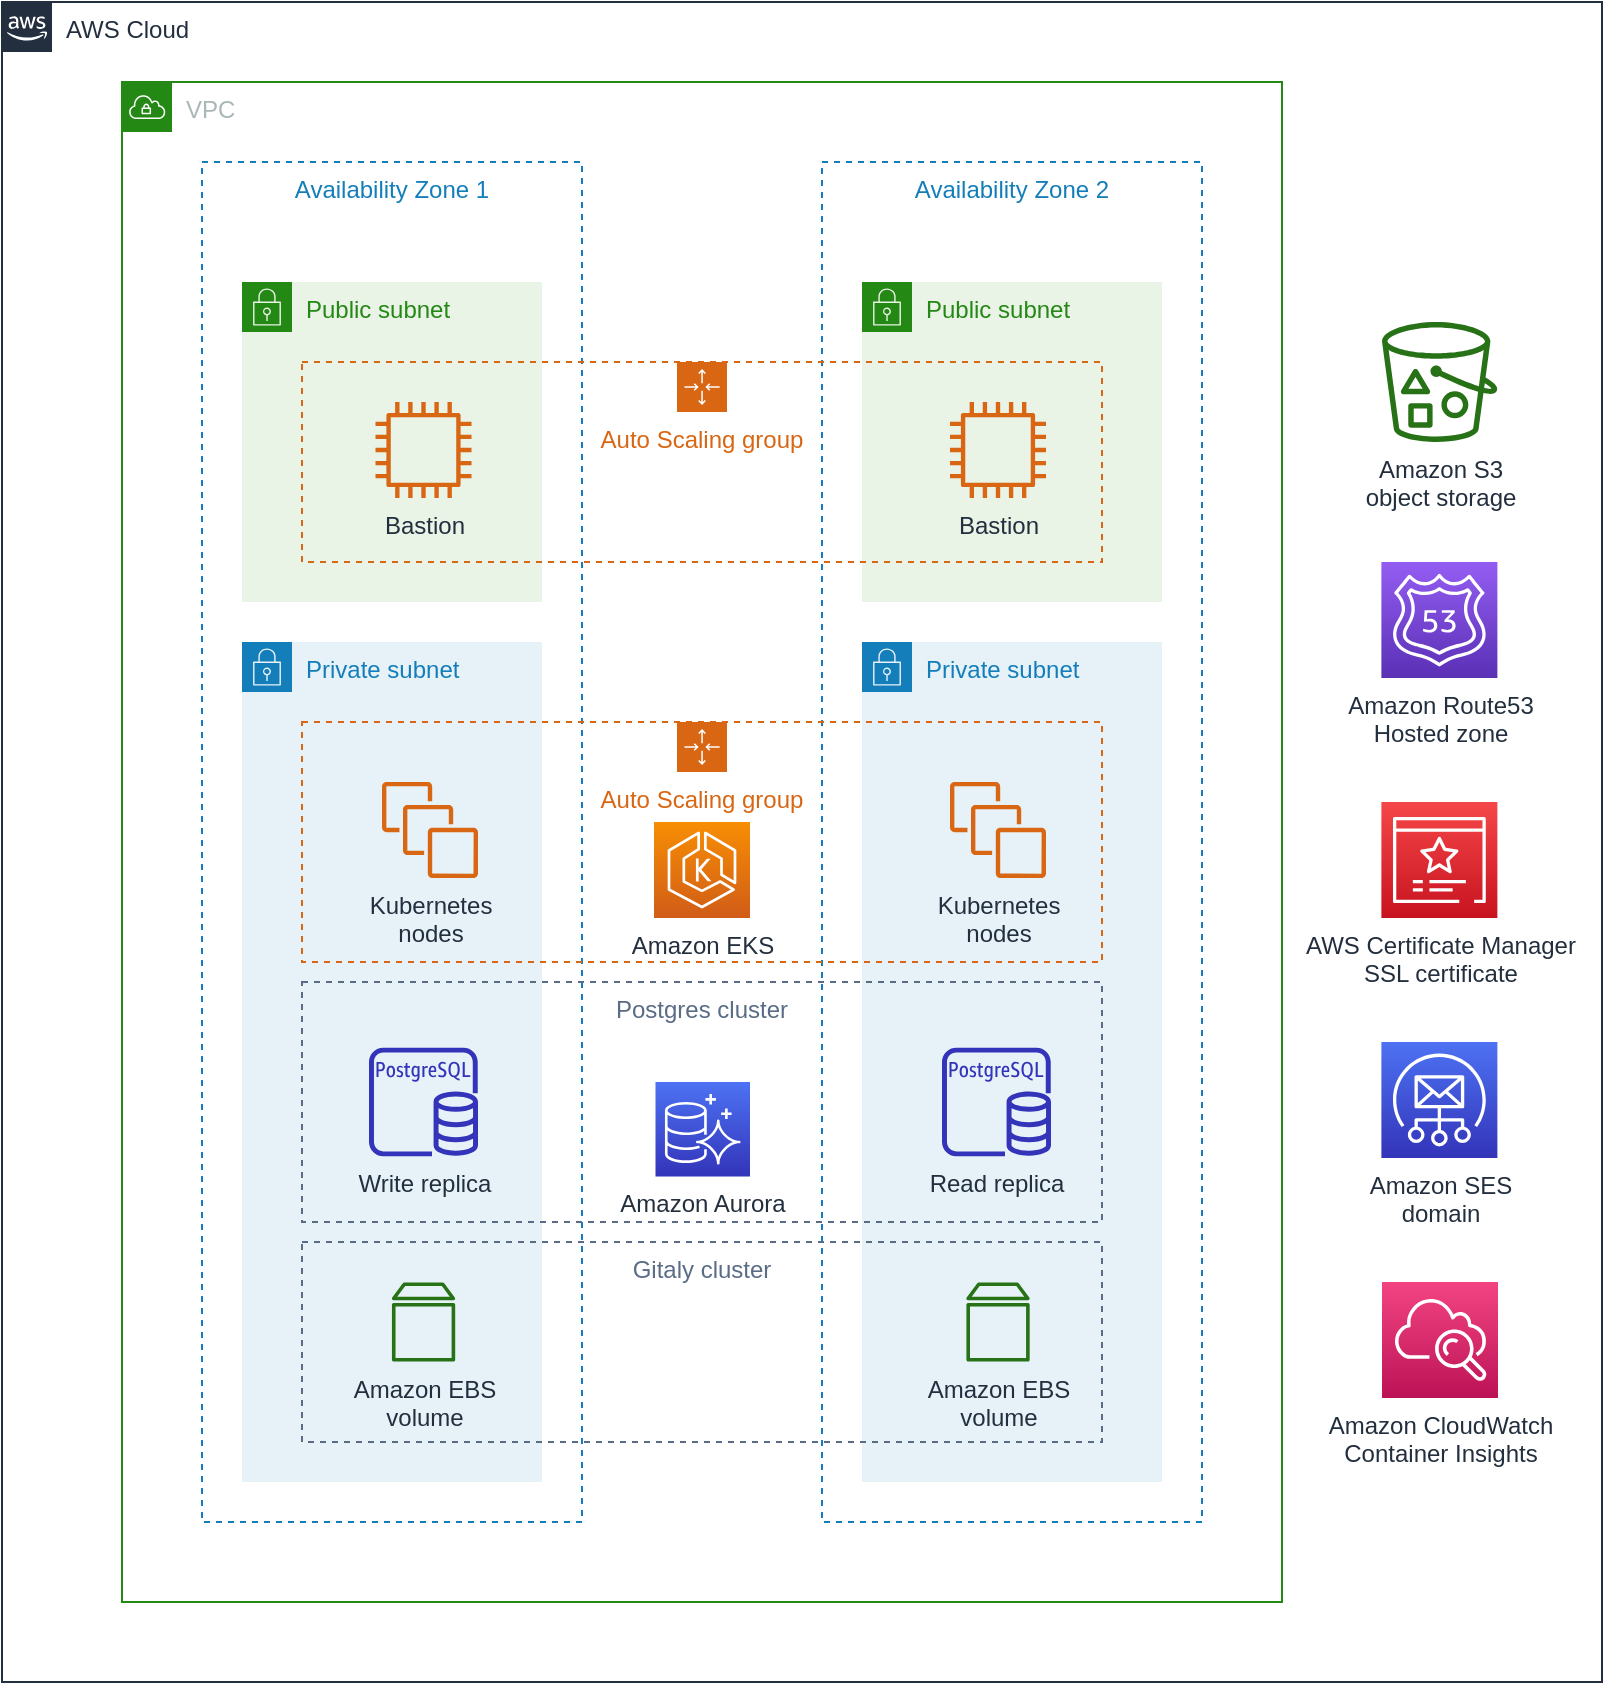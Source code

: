 <mxfile version="13.6.5">
    <diagram id="ygJa8LKhD-JKV2qi45nE" name="Page-1">
        <mxGraphModel dx="1562" dy="832" grid="1" gridSize="10" guides="1" tooltips="1" connect="1" arrows="1" fold="1" page="0" pageScale="1" pageWidth="850" pageHeight="1100" math="0" shadow="0">
            <root>
                <mxCell id="0"/>
                <mxCell id="1" parent="0"/>
                <mxCell id="vAmtrZHscYTu-8P-I5EJ-42" value="AWS Cloud" style="points=[[0,0],[0.25,0],[0.5,0],[0.75,0],[1,0],[1,0.25],[1,0.5],[1,0.75],[1,1],[0.75,1],[0.5,1],[0.25,1],[0,1],[0,0.75],[0,0.5],[0,0.25]];outlineConnect=0;gradientColor=none;html=1;whiteSpace=wrap;fontSize=12;fontStyle=0;shape=mxgraph.aws4.group;grIcon=mxgraph.aws4.group_aws_cloud_alt;strokeColor=#232F3E;fillColor=none;verticalAlign=top;align=left;spacingLeft=30;fontColor=#232F3E;dashed=0;" parent="1" vertex="1">
                    <mxGeometry x="-30" y="120" width="800" height="840" as="geometry"/>
                </mxCell>
                <mxCell id="vAmtrZHscYTu-8P-I5EJ-1" value="VPC" style="points=[[0,0],[0.25,0],[0.5,0],[0.75,0],[1,0],[1,0.25],[1,0.5],[1,0.75],[1,1],[0.75,1],[0.5,1],[0.25,1],[0,1],[0,0.75],[0,0.5],[0,0.25]];outlineConnect=0;gradientColor=none;html=1;whiteSpace=wrap;fontSize=12;fontStyle=0;shape=mxgraph.aws4.group;grIcon=mxgraph.aws4.group_vpc;strokeColor=#248814;fillColor=none;verticalAlign=top;align=left;spacingLeft=30;fontColor=#AAB7B8;dashed=0;" parent="1" vertex="1">
                    <mxGeometry x="30" y="160" width="580" height="760" as="geometry"/>
                </mxCell>
                <mxCell id="vAmtrZHscYTu-8P-I5EJ-2" value="Availability Zone 1" style="fillColor=none;strokeColor=#147EBA;dashed=1;verticalAlign=top;fontStyle=0;fontColor=#147EBA;" parent="1" vertex="1">
                    <mxGeometry x="70" y="200" width="190" height="680" as="geometry"/>
                </mxCell>
                <mxCell id="vAmtrZHscYTu-8P-I5EJ-3" value="Availability Zone 2" style="fillColor=none;strokeColor=#147EBA;dashed=1;verticalAlign=top;fontStyle=0;fontColor=#147EBA;" parent="1" vertex="1">
                    <mxGeometry x="380" y="200" width="190" height="680" as="geometry"/>
                </mxCell>
                <mxCell id="vAmtrZHscYTu-8P-I5EJ-4" value="Public subnet" style="points=[[0,0],[0.25,0],[0.5,0],[0.75,0],[1,0],[1,0.25],[1,0.5],[1,0.75],[1,1],[0.75,1],[0.5,1],[0.25,1],[0,1],[0,0.75],[0,0.5],[0,0.25]];outlineConnect=0;gradientColor=none;html=1;whiteSpace=wrap;fontSize=12;fontStyle=0;shape=mxgraph.aws4.group;grIcon=mxgraph.aws4.group_security_group;grStroke=0;strokeColor=#248814;fillColor=#E9F3E6;verticalAlign=top;align=left;spacingLeft=30;fontColor=#248814;dashed=0;" parent="1" vertex="1">
                    <mxGeometry x="90" y="260" width="150" height="160" as="geometry"/>
                </mxCell>
                <mxCell id="vAmtrZHscYTu-8P-I5EJ-5" value="Public subnet" style="points=[[0,0],[0.25,0],[0.5,0],[0.75,0],[1,0],[1,0.25],[1,0.5],[1,0.75],[1,1],[0.75,1],[0.5,1],[0.25,1],[0,1],[0,0.75],[0,0.5],[0,0.25]];outlineConnect=0;gradientColor=none;html=1;whiteSpace=wrap;fontSize=12;fontStyle=0;shape=mxgraph.aws4.group;grIcon=mxgraph.aws4.group_security_group;grStroke=0;strokeColor=#248814;fillColor=#E9F3E6;verticalAlign=top;align=left;spacingLeft=30;fontColor=#248814;dashed=0;" parent="1" vertex="1">
                    <mxGeometry x="400" y="260" width="150" height="160" as="geometry"/>
                </mxCell>
                <mxCell id="vAmtrZHscYTu-8P-I5EJ-6" value="Private subnet" style="points=[[0,0],[0.25,0],[0.5,0],[0.75,0],[1,0],[1,0.25],[1,0.5],[1,0.75],[1,1],[0.75,1],[0.5,1],[0.25,1],[0,1],[0,0.75],[0,0.5],[0,0.25]];outlineConnect=0;gradientColor=none;html=1;whiteSpace=wrap;fontSize=12;fontStyle=0;shape=mxgraph.aws4.group;grIcon=mxgraph.aws4.group_security_group;grStroke=0;strokeColor=#147EBA;fillColor=#E6F2F8;verticalAlign=top;align=left;spacingLeft=30;fontColor=#147EBA;dashed=0;" parent="1" vertex="1">
                    <mxGeometry x="90" y="440" width="150" height="420" as="geometry"/>
                </mxCell>
                <mxCell id="vAmtrZHscYTu-8P-I5EJ-7" value="Private subnet" style="points=[[0,0],[0.25,0],[0.5,0],[0.75,0],[1,0],[1,0.25],[1,0.5],[1,0.75],[1,1],[0.75,1],[0.5,1],[0.25,1],[0,1],[0,0.75],[0,0.5],[0,0.25]];outlineConnect=0;gradientColor=none;html=1;whiteSpace=wrap;fontSize=12;fontStyle=0;shape=mxgraph.aws4.group;grIcon=mxgraph.aws4.group_security_group;grStroke=0;strokeColor=#147EBA;fillColor=#E6F2F8;verticalAlign=top;align=left;spacingLeft=30;fontColor=#147EBA;dashed=0;" parent="1" vertex="1">
                    <mxGeometry x="400" y="440" width="150" height="420" as="geometry"/>
                </mxCell>
                <mxCell id="vAmtrZHscYTu-8P-I5EJ-12" value="Auto Scaling group" style="points=[[0,0],[0.25,0],[0.5,0],[0.75,0],[1,0],[1,0.25],[1,0.5],[1,0.75],[1,1],[0.75,1],[0.5,1],[0.25,1],[0,1],[0,0.75],[0,0.5],[0,0.25]];outlineConnect=0;gradientColor=none;html=1;whiteSpace=wrap;fontSize=12;fontStyle=0;shape=mxgraph.aws4.groupCenter;grIcon=mxgraph.aws4.group_auto_scaling_group;grStroke=1;strokeColor=#D86613;fillColor=none;verticalAlign=top;align=center;fontColor=#D86613;dashed=1;spacingTop=25;" parent="1" vertex="1">
                    <mxGeometry x="120" y="300" width="400" height="100" as="geometry"/>
                </mxCell>
                <mxCell id="vAmtrZHscYTu-8P-I5EJ-19" value="Postgres cluster" style="fillColor=none;strokeColor=#5A6C86;dashed=1;verticalAlign=top;fontStyle=0;fontColor=#5A6C86;" parent="1" vertex="1">
                    <mxGeometry x="120" y="610" width="400" height="120" as="geometry"/>
                </mxCell>
                <mxCell id="vAmtrZHscYTu-8P-I5EJ-22" value="Auto Scaling group" style="points=[[0,0],[0.25,0],[0.5,0],[0.75,0],[1,0],[1,0.25],[1,0.5],[1,0.75],[1,1],[0.75,1],[0.5,1],[0.25,1],[0,1],[0,0.75],[0,0.5],[0,0.25]];outlineConnect=0;gradientColor=none;html=1;whiteSpace=wrap;fontSize=12;fontStyle=0;shape=mxgraph.aws4.groupCenter;grIcon=mxgraph.aws4.group_auto_scaling_group;grStroke=1;strokeColor=#D86613;fillColor=none;verticalAlign=top;align=center;fontColor=#D86613;dashed=1;spacingTop=25;" parent="1" vertex="1">
                    <mxGeometry x="120" y="480" width="400" height="120" as="geometry"/>
                </mxCell>
                <mxCell id="vAmtrZHscYTu-8P-I5EJ-23" value="Amazon EKS" style="outlineConnect=0;fontColor=#232F3E;gradientColor=#F78E04;gradientDirection=north;fillColor=#D05C17;strokeColor=#ffffff;dashed=0;verticalLabelPosition=bottom;verticalAlign=top;align=center;html=1;fontSize=12;fontStyle=0;aspect=fixed;shape=mxgraph.aws4.resourceIcon;resIcon=mxgraph.aws4.eks;" parent="1" vertex="1">
                    <mxGeometry x="296" y="530" width="48" height="48" as="geometry"/>
                </mxCell>
                <mxCell id="vAmtrZHscYTu-8P-I5EJ-20" value="Kubernetes&lt;br&gt;nodes" style="outlineConnect=0;fontColor=#232F3E;gradientColor=none;fillColor=#D86613;strokeColor=none;dashed=0;verticalLabelPosition=bottom;verticalAlign=top;align=center;html=1;fontSize=12;fontStyle=0;aspect=fixed;pointerEvents=1;shape=mxgraph.aws4.instances;" parent="1" vertex="1">
                    <mxGeometry x="160" y="510" width="48" height="48" as="geometry"/>
                </mxCell>
                <mxCell id="vAmtrZHscYTu-8P-I5EJ-21" value="Kubernetes&lt;br&gt;nodes" style="outlineConnect=0;fontColor=#232F3E;gradientColor=none;fillColor=#D86613;strokeColor=none;dashed=0;verticalLabelPosition=bottom;verticalAlign=top;align=center;html=1;fontSize=12;fontStyle=0;aspect=fixed;pointerEvents=1;shape=mxgraph.aws4.instances;" parent="1" vertex="1">
                    <mxGeometry x="444" y="510" width="48" height="48" as="geometry"/>
                </mxCell>
                <mxCell id="vAmtrZHscYTu-8P-I5EJ-24" value="Amazon Aurora" style="outlineConnect=0;fontColor=#232F3E;gradientColor=#4D72F3;gradientDirection=north;fillColor=#3334B9;strokeColor=#ffffff;dashed=0;verticalLabelPosition=bottom;verticalAlign=top;align=center;html=1;fontSize=12;fontStyle=0;aspect=fixed;shape=mxgraph.aws4.resourceIcon;resIcon=mxgraph.aws4.aurora;" parent="1" vertex="1">
                    <mxGeometry x="296.75" y="660" width="47.25" height="47.25" as="geometry"/>
                </mxCell>
                <mxCell id="vAmtrZHscYTu-8P-I5EJ-17" value="Write replica" style="outlineConnect=0;fontColor=#232F3E;gradientColor=none;fillColor=#3334B9;strokeColor=none;dashed=0;verticalLabelPosition=bottom;verticalAlign=top;align=center;html=1;fontSize=12;fontStyle=0;aspect=fixed;pointerEvents=1;shape=mxgraph.aws4.rds_postgresql_instance;" parent="1" vertex="1">
                    <mxGeometry x="153.5" y="642.75" width="54.5" height="54.5" as="geometry"/>
                </mxCell>
                <mxCell id="vAmtrZHscYTu-8P-I5EJ-18" value="Read replica" style="outlineConnect=0;fontColor=#232F3E;gradientColor=none;fillColor=#3334B9;strokeColor=none;dashed=0;verticalLabelPosition=bottom;verticalAlign=top;align=center;html=1;fontSize=12;fontStyle=0;aspect=fixed;pointerEvents=1;shape=mxgraph.aws4.rds_postgresql_instance;" parent="1" vertex="1">
                    <mxGeometry x="440" y="642.75" width="54.5" height="54.5" as="geometry"/>
                </mxCell>
                <mxCell id="vAmtrZHscYTu-8P-I5EJ-13" value="Bastion" style="outlineConnect=0;fontColor=#232F3E;gradientColor=none;fillColor=#D86613;strokeColor=none;dashed=0;verticalLabelPosition=bottom;verticalAlign=top;align=center;html=1;fontSize=12;fontStyle=0;aspect=fixed;pointerEvents=1;shape=mxgraph.aws4.instance2;" parent="1" vertex="1">
                    <mxGeometry x="444" y="320" width="48" height="48" as="geometry"/>
                </mxCell>
                <mxCell id="vAmtrZHscYTu-8P-I5EJ-8" value="Bastion" style="outlineConnect=0;fontColor=#232F3E;gradientColor=none;fillColor=#D86613;strokeColor=none;dashed=0;verticalLabelPosition=bottom;verticalAlign=top;align=center;html=1;fontSize=12;fontStyle=0;aspect=fixed;pointerEvents=1;shape=mxgraph.aws4.instance2;" parent="1" vertex="1">
                    <mxGeometry x="156.75" y="320" width="48" height="48" as="geometry"/>
                </mxCell>
                <mxCell id="vAmtrZHscYTu-8P-I5EJ-26" value="Amazon EBS&lt;br&gt;volume" style="outlineConnect=0;fontColor=#232F3E;gradientColor=none;fillColor=#277116;strokeColor=none;dashed=0;verticalLabelPosition=bottom;verticalAlign=top;align=center;html=1;fontSize=12;fontStyle=0;aspect=fixed;pointerEvents=1;shape=mxgraph.aws4.volume;" parent="1" vertex="1">
                    <mxGeometry x="164.86" y="760" width="31.79" height="40" as="geometry"/>
                </mxCell>
                <mxCell id="vAmtrZHscYTu-8P-I5EJ-27" value="Amazon SES&lt;br&gt;domain" style="outlineConnect=0;fontColor=#232F3E;gradientColor=#4D72F3;gradientDirection=north;fillColor=#3334B9;strokeColor=#ffffff;dashed=0;verticalLabelPosition=bottom;verticalAlign=top;align=center;html=1;fontSize=12;fontStyle=0;aspect=fixed;shape=mxgraph.aws4.resourceIcon;resIcon=mxgraph.aws4.simple_email_service;" parent="1" vertex="1">
                    <mxGeometry x="659.69" y="640" width="58" height="58" as="geometry"/>
                </mxCell>
                <mxCell id="vAmtrZHscYTu-8P-I5EJ-28" value="Amazon Route53 &lt;br&gt;Hosted zone" style="outlineConnect=0;fontColor=#232F3E;gradientColor=#945DF2;gradientDirection=north;fillColor=#5A30B5;strokeColor=#ffffff;dashed=0;verticalLabelPosition=bottom;verticalAlign=top;align=center;html=1;fontSize=12;fontStyle=0;aspect=fixed;shape=mxgraph.aws4.resourceIcon;resIcon=mxgraph.aws4.route_53;" parent="1" vertex="1">
                    <mxGeometry x="659.69" y="400" width="58" height="58" as="geometry"/>
                </mxCell>
                <mxCell id="vAmtrZHscYTu-8P-I5EJ-29" value="AWS Certificate Manager&lt;br&gt;SSL certificate" style="outlineConnect=0;fontColor=#232F3E;gradientColor=#F54749;gradientDirection=north;fillColor=#C7131F;strokeColor=#ffffff;dashed=0;verticalLabelPosition=bottom;verticalAlign=top;align=center;html=1;fontSize=12;fontStyle=0;aspect=fixed;shape=mxgraph.aws4.resourceIcon;resIcon=mxgraph.aws4.certificate_manager_3;" parent="1" vertex="1">
                    <mxGeometry x="659.69" y="520" width="58" height="58" as="geometry"/>
                </mxCell>
                <mxCell id="vAmtrZHscYTu-8P-I5EJ-31" value="Amazon S3&lt;br&gt;object storage" style="outlineConnect=0;fontColor=#232F3E;gradientColor=none;fillColor=#277116;strokeColor=none;dashed=0;verticalLabelPosition=bottom;verticalAlign=top;align=center;html=1;fontSize=12;fontStyle=0;aspect=fixed;pointerEvents=1;shape=mxgraph.aws4.bucket_with_objects;" parent="1" vertex="1">
                    <mxGeometry x="660" y="280" width="57.69" height="60" as="geometry"/>
                </mxCell>
                <mxCell id="vAmtrZHscYTu-8P-I5EJ-39" value="Amazon EBS&lt;br&gt;volume" style="outlineConnect=0;fontColor=#232F3E;gradientColor=none;fillColor=#277116;strokeColor=none;dashed=0;verticalLabelPosition=bottom;verticalAlign=top;align=center;html=1;fontSize=12;fontStyle=0;aspect=fixed;pointerEvents=1;shape=mxgraph.aws4.volume;" parent="1" vertex="1">
                    <mxGeometry x="452.1" y="760" width="31.79" height="40" as="geometry"/>
                </mxCell>
                <mxCell id="vAmtrZHscYTu-8P-I5EJ-40" value="Gitaly cluster" style="fillColor=none;strokeColor=#5A6C86;dashed=1;verticalAlign=top;fontStyle=0;fontColor=#5A6C86;" parent="1" vertex="1">
                    <mxGeometry x="120" y="740" width="400" height="100" as="geometry"/>
                </mxCell>
                <mxCell id="2" value="Amazon CloudWatch&lt;br&gt;Container Insights" style="outlineConnect=0;fontColor=#232F3E;gradientColor=#F34482;gradientDirection=north;fillColor=#BC1356;strokeColor=#ffffff;dashed=0;verticalLabelPosition=bottom;verticalAlign=top;align=center;html=1;fontSize=12;fontStyle=0;aspect=fixed;shape=mxgraph.aws4.resourceIcon;resIcon=mxgraph.aws4.cloudwatch;" vertex="1" parent="1">
                    <mxGeometry x="660" y="760" width="58" height="58" as="geometry"/>
                </mxCell>
            </root>
        </mxGraphModel>
    </diagram>
</mxfile>